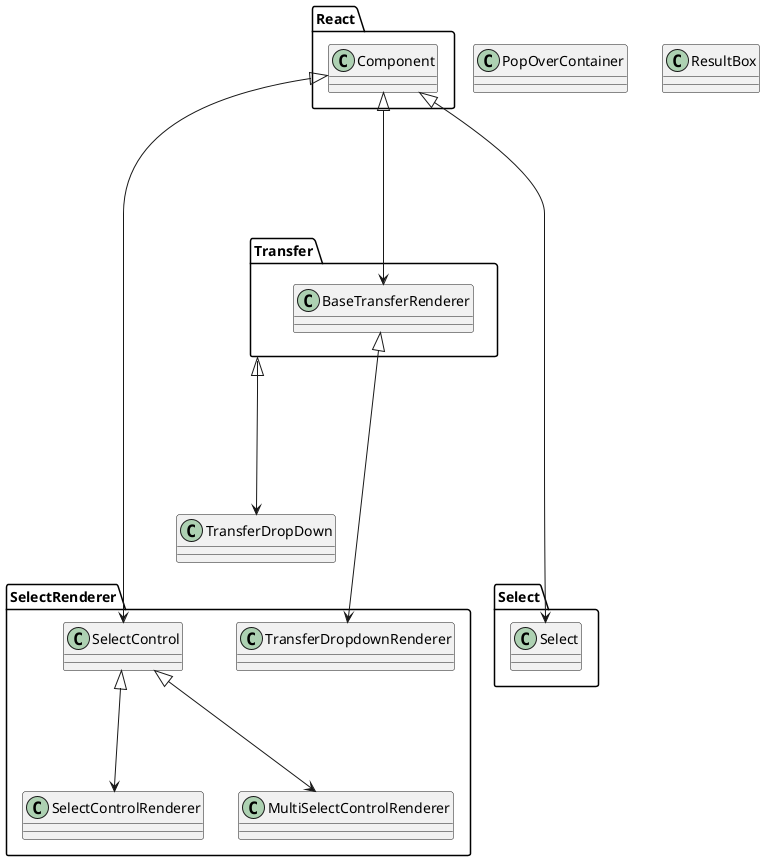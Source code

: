 @startuml selectRenderer嵌套关系
' Select的其它模式时基于transfer的，只有Select是自己
class React.Component {}
class SelectRenderer.SelectControl {}
class SelectRenderer.SelectControlRenderer {}
class SelectRenderer.MultiSelectControlRenderer {}
class SelectRenderer.TransferDropdownRenderer {}
class Transfer.BaseTransferRenderer {}
class Select.Select {}
class TransferDropDown {}
class PopOverContainer {}
class ResultBox {}


React.Component <|--------> SelectRenderer.SelectControl
React.Component <|----> Transfer.BaseTransferRenderer
React.Component <|--------> Select.Select
SelectRenderer.SelectControl <|---> SelectRenderer.SelectControlRenderer
SelectRenderer.SelectControl <|---> SelectRenderer.MultiSelectControlRenderer

Transfer.BaseTransferRenderer <|----> SelectRenderer.TransferDropdownRenderer
Transfer <|----> TransferDropDown

@enduml